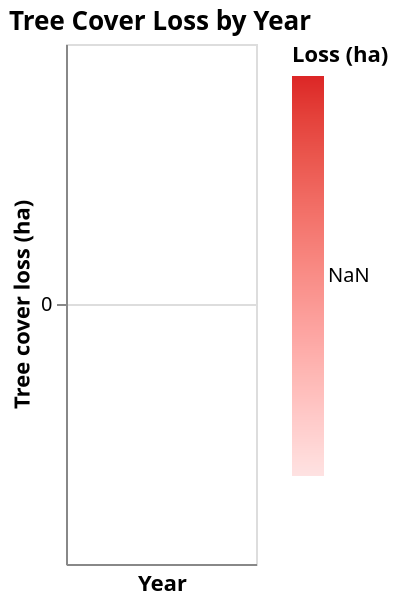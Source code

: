 {
  "$schema":"https://vega.github.io/schema/vega-lite/v5.json",
  "width":"container",
  "height":260,
  "title":"Tree Cover Loss by Year",
  "params": [
    {
      "name": "selected_state",
      "value": "All",
      "bind": {
        "input": "select",
        "name": "State: ",
        "options": [
          "All",
          "Johor",
          "Kedah", 
          "Kelantan",
          "Kuala Lumpur",
          "Labuan",
          "Melaka",
          "Negeri Sembilan",
          "Pahang",
          "Perak",
          "Perlis",
          "Pulau Pinang",
          "Putrajaya",
          "Sabah",
          "Sarawak",
          "Selangor",
          "Terengganu"
        ]
      }
    }
  ],
  "transform": [
    {
      "filter": "selected_state == 'All' || datum.state == selected_state"
    },
    {
      "aggregate": [{"op": "sum", "field": "loss_ha", "as": "total_loss"}],
      "groupby": ["year"]
    }
  ],
  "mark":{"type":"bar","size":20},
  "encoding":{
    "x":{"field":"year","type":"temporal","title":"Year"},
    "y":{"field":"total_loss","type":"quantitative","title":"Tree cover loss (ha)"},
    "color":{
      "field":"total_loss",
      "type":"quantitative",
      "title":"Loss (ha)",
      "scale":{
        "range":["#fee2e2","#dc2626"],
        "type":"linear"
      }
    },
    "tooltip": [
      {"field":"year","type":"temporal","title":"Year"},
      {"field":"total_loss","type":"quantitative","title":"Loss (ha)","format":","}
    ]
  },
  "data":{"name":"loss"}
}

